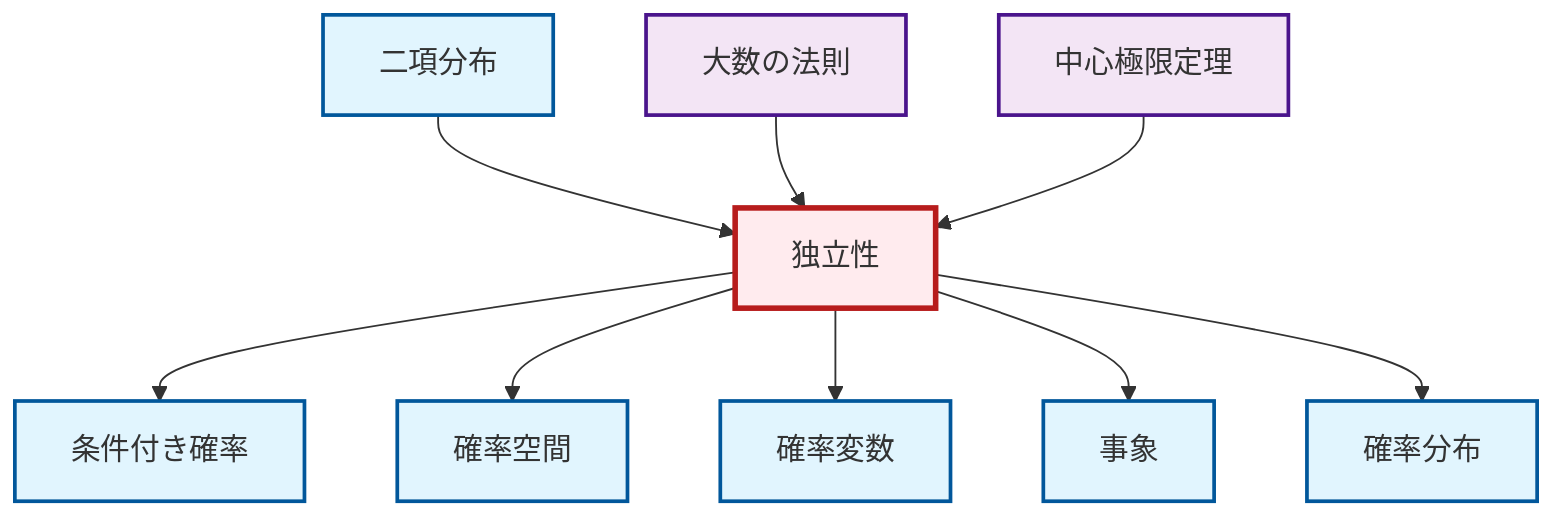 graph TD
    classDef definition fill:#e1f5fe,stroke:#01579b,stroke-width:2px
    classDef theorem fill:#f3e5f5,stroke:#4a148c,stroke-width:2px
    classDef axiom fill:#fff3e0,stroke:#e65100,stroke-width:2px
    classDef example fill:#e8f5e9,stroke:#1b5e20,stroke-width:2px
    classDef current fill:#ffebee,stroke:#b71c1c,stroke-width:3px
    thm-central-limit["中心極限定理"]:::theorem
    def-conditional-probability["条件付き確率"]:::definition
    thm-law-of-large-numbers["大数の法則"]:::theorem
    def-binomial-distribution["二項分布"]:::definition
    def-independence["独立性"]:::definition
    def-event["事象"]:::definition
    def-probability-distribution["確率分布"]:::definition
    def-probability-space["確率空間"]:::definition
    def-random-variable["確率変数"]:::definition
    def-independence --> def-conditional-probability
    def-binomial-distribution --> def-independence
    thm-law-of-large-numbers --> def-independence
    def-independence --> def-probability-space
    def-independence --> def-random-variable
    def-independence --> def-event
    thm-central-limit --> def-independence
    def-independence --> def-probability-distribution
    class def-independence current